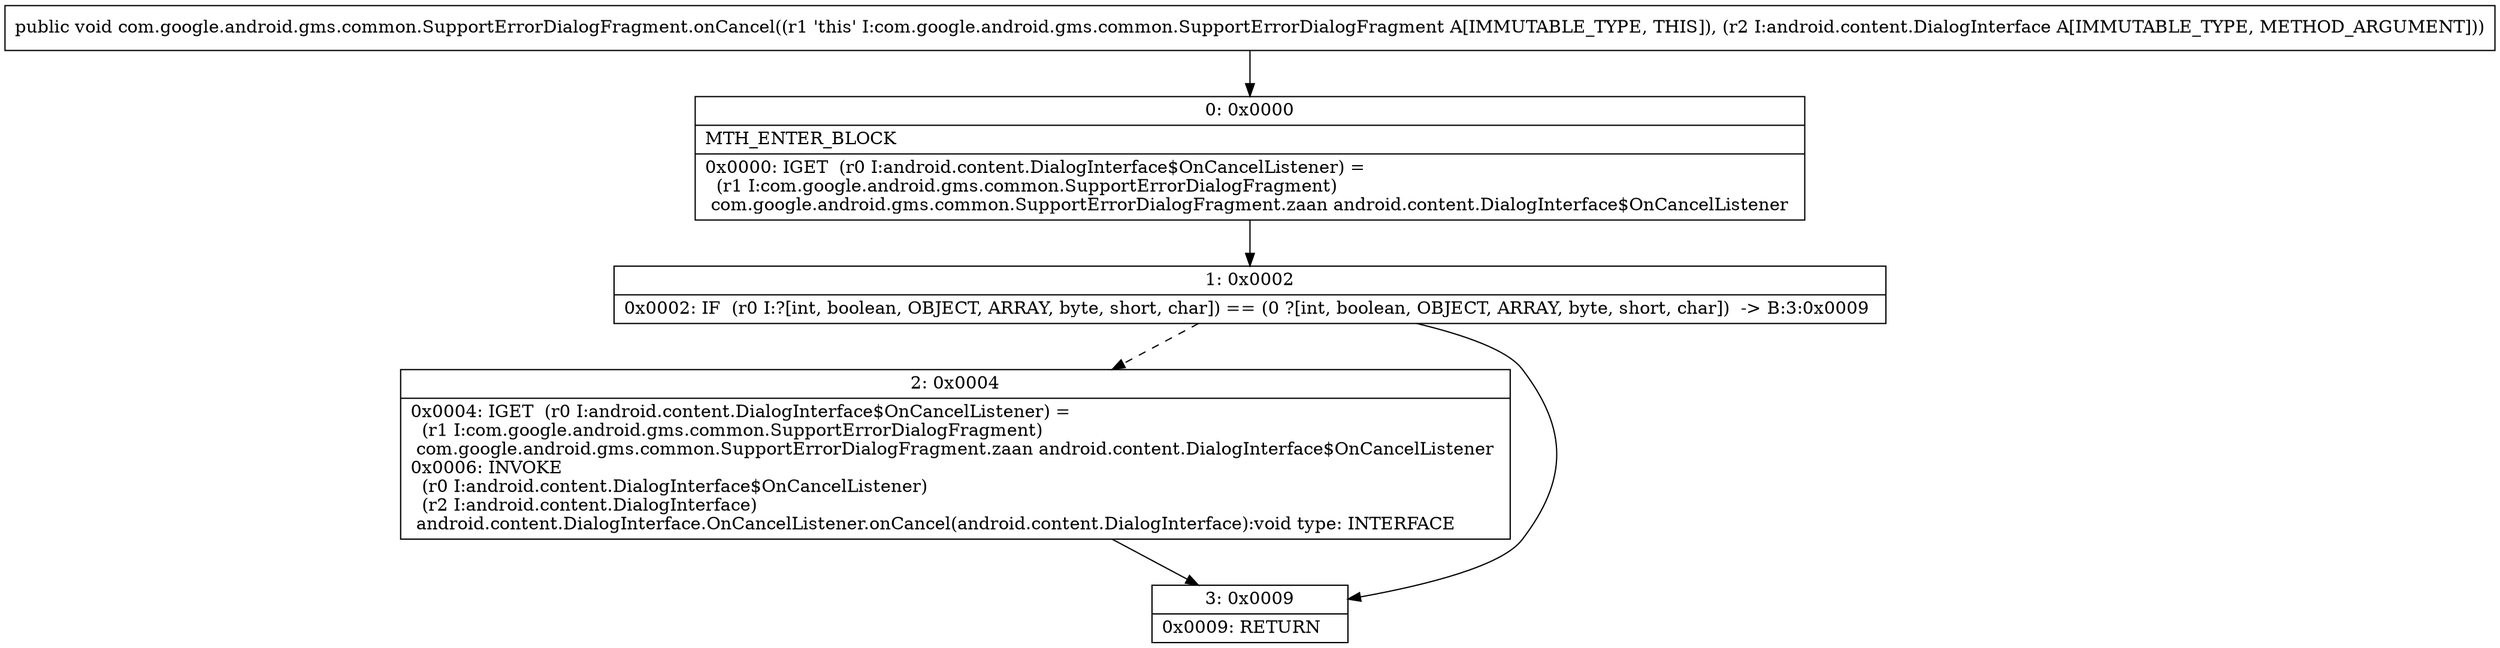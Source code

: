 digraph "CFG forcom.google.android.gms.common.SupportErrorDialogFragment.onCancel(Landroid\/content\/DialogInterface;)V" {
Node_0 [shape=record,label="{0\:\ 0x0000|MTH_ENTER_BLOCK\l|0x0000: IGET  (r0 I:android.content.DialogInterface$OnCancelListener) = \l  (r1 I:com.google.android.gms.common.SupportErrorDialogFragment)\l com.google.android.gms.common.SupportErrorDialogFragment.zaan android.content.DialogInterface$OnCancelListener \l}"];
Node_1 [shape=record,label="{1\:\ 0x0002|0x0002: IF  (r0 I:?[int, boolean, OBJECT, ARRAY, byte, short, char]) == (0 ?[int, boolean, OBJECT, ARRAY, byte, short, char])  \-\> B:3:0x0009 \l}"];
Node_2 [shape=record,label="{2\:\ 0x0004|0x0004: IGET  (r0 I:android.content.DialogInterface$OnCancelListener) = \l  (r1 I:com.google.android.gms.common.SupportErrorDialogFragment)\l com.google.android.gms.common.SupportErrorDialogFragment.zaan android.content.DialogInterface$OnCancelListener \l0x0006: INVOKE  \l  (r0 I:android.content.DialogInterface$OnCancelListener)\l  (r2 I:android.content.DialogInterface)\l android.content.DialogInterface.OnCancelListener.onCancel(android.content.DialogInterface):void type: INTERFACE \l}"];
Node_3 [shape=record,label="{3\:\ 0x0009|0x0009: RETURN   \l}"];
MethodNode[shape=record,label="{public void com.google.android.gms.common.SupportErrorDialogFragment.onCancel((r1 'this' I:com.google.android.gms.common.SupportErrorDialogFragment A[IMMUTABLE_TYPE, THIS]), (r2 I:android.content.DialogInterface A[IMMUTABLE_TYPE, METHOD_ARGUMENT])) }"];
MethodNode -> Node_0;
Node_0 -> Node_1;
Node_1 -> Node_2[style=dashed];
Node_1 -> Node_3;
Node_2 -> Node_3;
}

